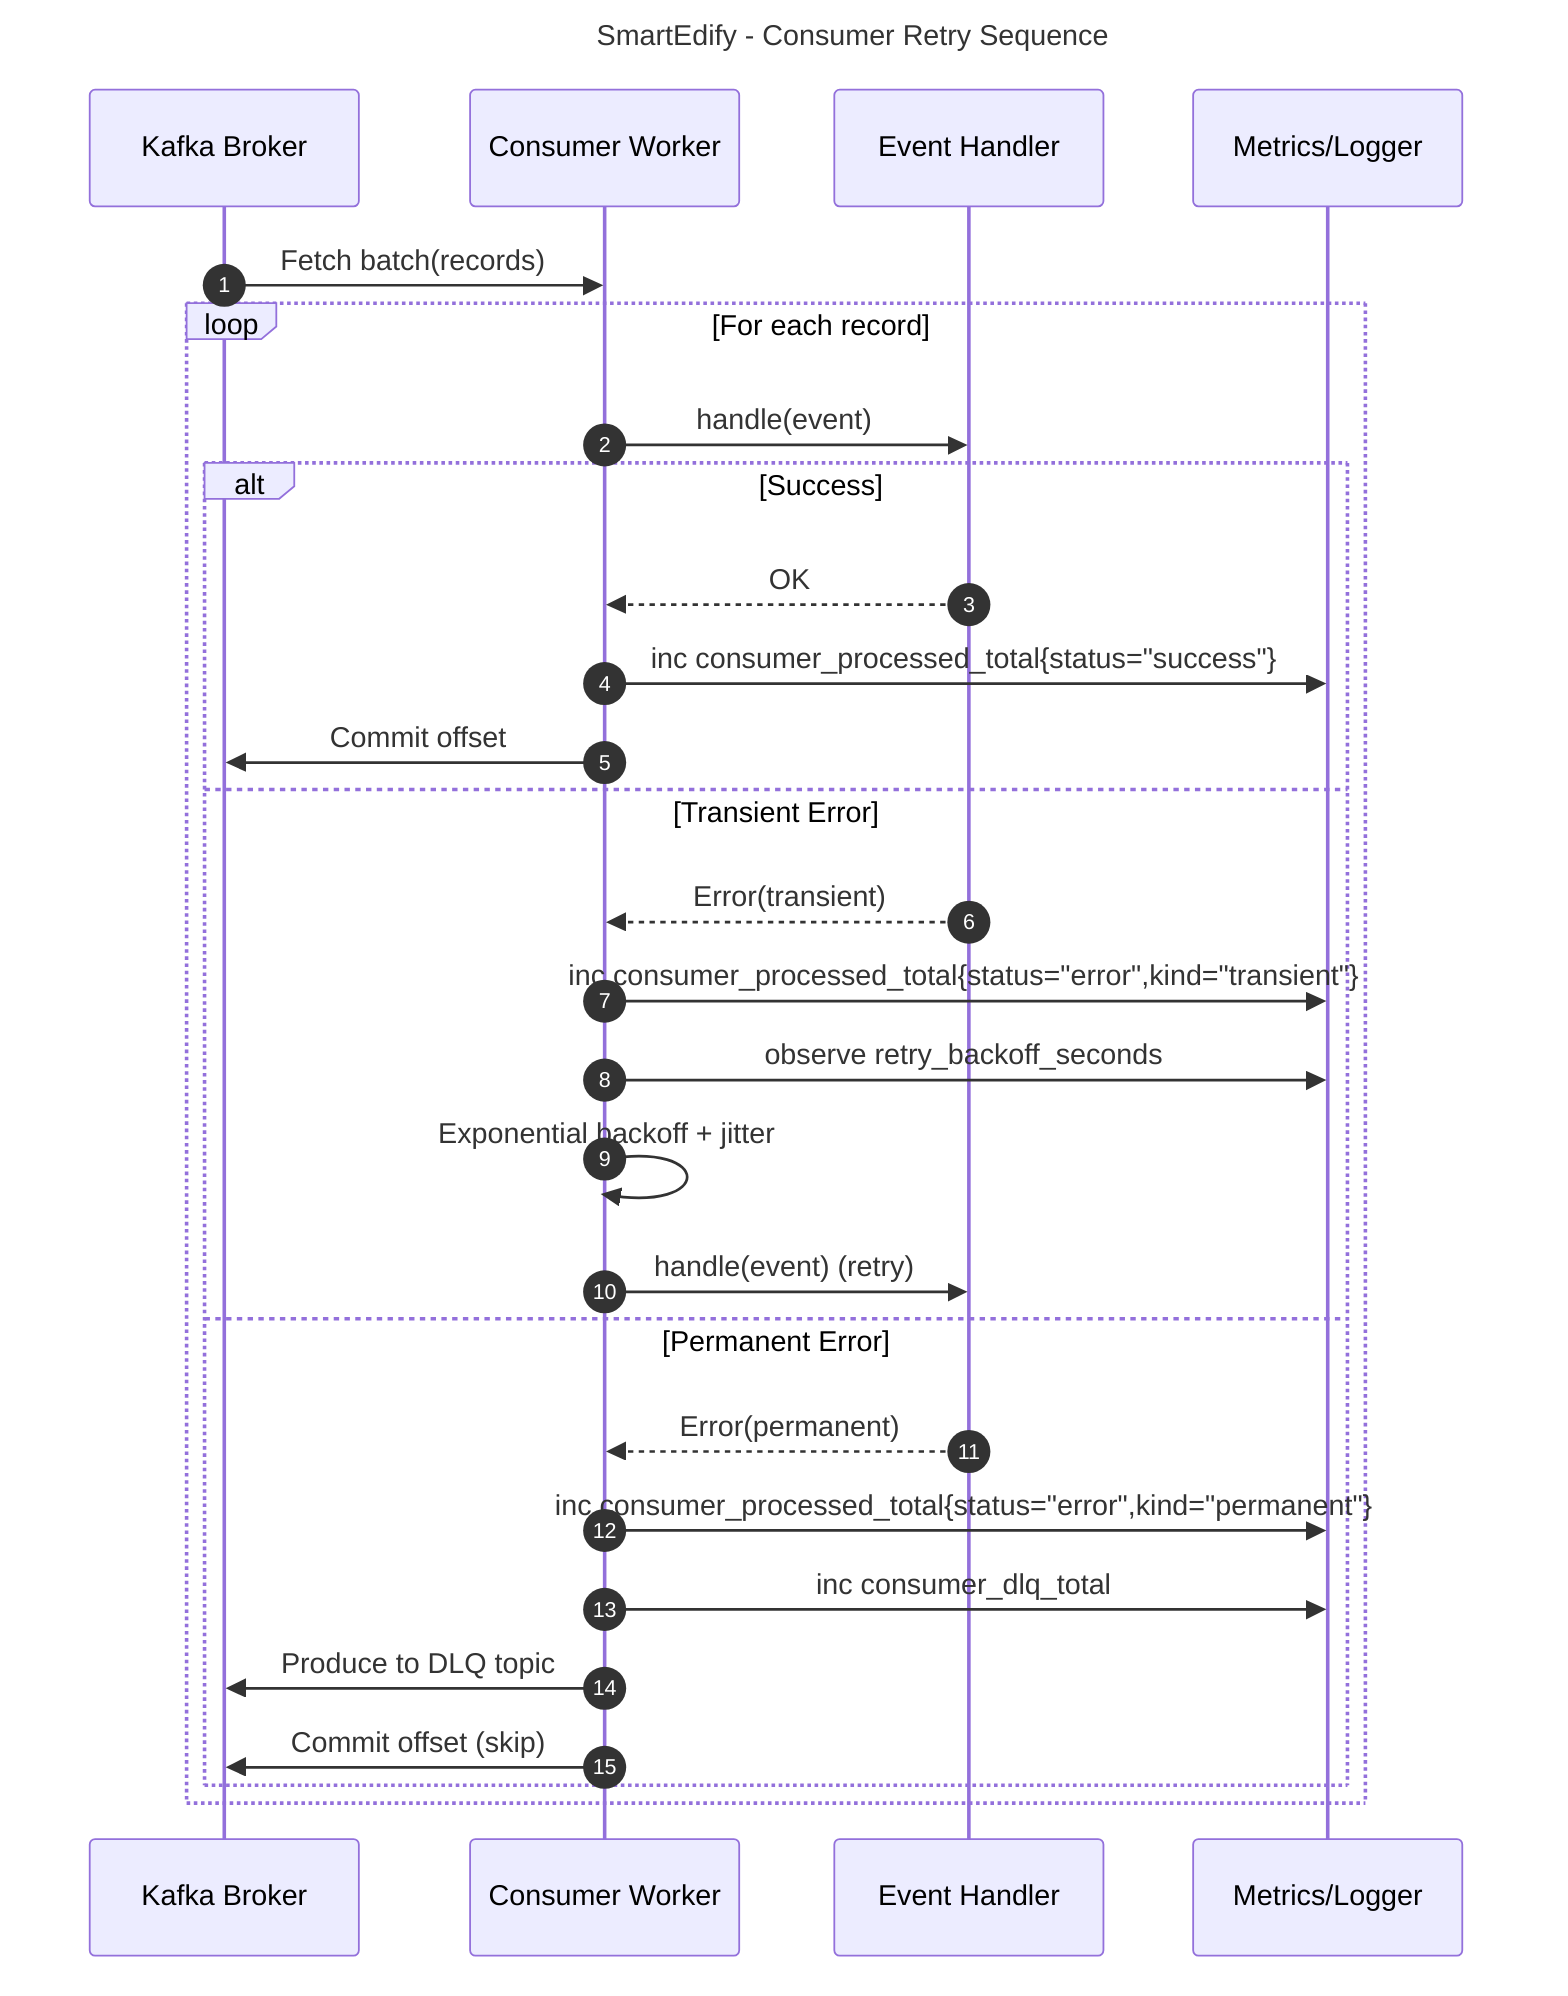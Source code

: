 ---
title: SmartEdify - Consumer Retry Sequence
---
sequenceDiagram
    autonumber
    participant K as Kafka Broker
    participant C as Consumer Worker
    participant H as Event Handler
    participant M as Metrics/Logger

    K->>C: Fetch batch(records)
    loop For each record
        C->>H: handle(event)
        alt Success
            H-->>C: OK
            C->>M: inc consumer_processed_total{status="success"}
            C->>K: Commit offset
        else Transient Error
            H-->>C: Error(transient)
            C->>M: inc consumer_processed_total{status="error",kind="transient"}
            C->>M: observe retry_backoff_seconds
            C->>C: Exponential backoff + jitter
            C->>H: handle(event) (retry)
        else Permanent Error
            H-->>C: Error(permanent)
            C->>M: inc consumer_processed_total{status="error",kind="permanent"}
            C->>M: inc consumer_dlq_total
            C->>K: Produce to DLQ topic
            C->>K: Commit offset (skip)
        end
    end